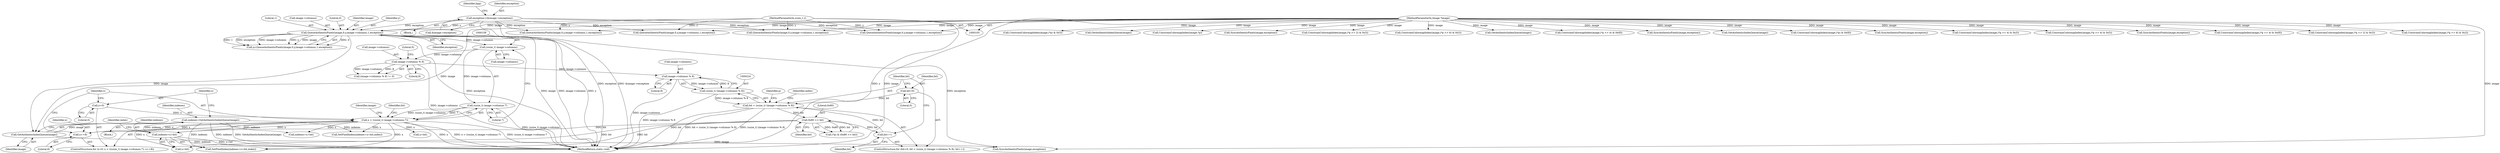 digraph "0_ImageMagick_b6ae2f9e0ab13343c0281732d479757a8e8979c7@pointer" {
"1000245" [label="(Call,indexes+x+bit)"];
"1000146" [label="(Call,indexes=GetAuthenticIndexQueue(image))"];
"1000148" [label="(Call,GetAuthenticIndexQueue(image))"];
"1000130" [label="(Call,QueueAuthenticPixels(image,0,y,image->columns,1,exception))"];
"1000108" [label="(MethodParameterIn,Image *image)"];
"1000107" [label="(MethodParameterIn,ssize_t y)"];
"1000117" [label="(Call,exception=(&image->exception))"];
"1000154" [label="(Call,x < ((ssize_t) image->columns-7))"];
"1000163" [label="(Call,x+=8)"];
"1000151" [label="(Call,x=0)"];
"1000156" [label="(Call,(ssize_t) image->columns-7)"];
"1000157" [label="(Call,(ssize_t) image->columns)"];
"1000239" [label="(Call,0x80 >> bit)"];
"1000221" [label="(Call,bit < (ssize_t) (image->columns % 8))"];
"1000218" [label="(Call,bit=0)"];
"1000230" [label="(Call,bit++)"];
"1000223" [label="(Call,(ssize_t) (image->columns % 8))"];
"1000225" [label="(Call,image->columns % 8)"];
"1000210" [label="(Call,image->columns % 8)"];
"1000133" [label="(Identifier,y)"];
"1000576" [label="(Call,ConstrainColormapIndex(image,(*p >> 4) & 0x0f))"];
"1000124" [label="(Identifier,bpp)"];
"1000241" [label="(Identifier,bit)"];
"1000226" [label="(Call,image->columns)"];
"1000275" [label="(Call,QueueAuthenticPixels(image,0,y,image->columns,1,exception))"];
"1000137" [label="(Literal,1)"];
"1000134" [label="(Call,image->columns)"];
"1000118" [label="(Identifier,exception)"];
"1000250" [label="(Identifier,index)"];
"1000127" [label="(Block,)"];
"1000132" [label="(Literal,0)"];
"1000225" [label="(Call,image->columns % 8)"];
"1000188" [label="(Call,SetPixelIndex(indexes+x+bit,index))"];
"1000246" [label="(Identifier,indexes)"];
"1000131" [label="(Identifier,image)"];
"1000222" [label="(Identifier,bit)"];
"1000165" [label="(Literal,8)"];
"1000209" [label="(Call,(image->columns % 8) != 0)"];
"1000366" [label="(Call,ConstrainColormapIndex(image,(*p >> 2) & 0x3))"];
"1000152" [label="(Identifier,x)"];
"1000212" [label="(Identifier,image)"];
"1000119" [label="(Call,&image->exception)"];
"1000230" [label="(Call,bit++)"];
"1000429" [label="(Call,ConstrainColormapIndex(image,(*p >> 6) & 0x3))"];
"1000159" [label="(Call,image->columns)"];
"1000191" [label="(Call,x+bit)"];
"1000677" [label="(Call,QueueAuthenticPixels(image,0,y,image->columns,1,exception))"];
"1000537" [label="(Call,QueueAuthenticPixels(image,0,y,image->columns,1,exception))"];
"1000162" [label="(Literal,7)"];
"1000217" [label="(ControlStructure,for (bit=0; bit < (ssize_t) (image->columns % 8); bit++))"];
"1000138" [label="(Identifier,exception)"];
"1000157" [label="(Call,(ssize_t) image->columns)"];
"1000392" [label="(Call,ConstrainColormapIndex(image,(*p) & 0x3))"];
"1000229" [label="(Literal,8)"];
"1000117" [label="(Call,exception=(&image->exception))"];
"1000189" [label="(Call,indexes+x+bit)"];
"1000555" [label="(Call,GetAuthenticIndexQueue(image))"];
"1000107" [label="(MethodParameterIn,ssize_t y)"];
"1000245" [label="(Call,indexes+x+bit)"];
"1000148" [label="(Call,GetAuthenticIndexQueue(image))"];
"1000153" [label="(Literal,0)"];
"1000154" [label="(Call,x < ((ssize_t) image->columns-7))"];
"1000713" [label="(Call,ConstrainColormapIndex(image,*p))"];
"1000151" [label="(Call,x=0)"];
"1000169" [label="(Identifier,bit)"];
"1000263" [label="(Identifier,p)"];
"1000737" [label="(Call,SyncAuthenticPixels(image,exception))"];
"1000803" [label="(MethodReturn,static void)"];
"1000499" [label="(Call,ConstrainColormapIndex(image,(*p >> 2) & 0x3))"];
"1000314" [label="(Call,ConstrainColormapIndex(image,(*p >> 6) & 0x3))"];
"1000155" [label="(Identifier,x)"];
"1000695" [label="(Call,GetAuthenticIndexQueue(image))"];
"1000746" [label="(Call,QueueAuthenticPixels(image,0,y,image->columns,1,exception))"];
"1000110" [label="(Block,)"];
"1000266" [label="(Call,SyncAuthenticPixels(image,exception))"];
"1000240" [label="(Literal,0x80)"];
"1000211" [label="(Call,image->columns)"];
"1000234" [label="(Identifier,index)"];
"1000108" [label="(MethodParameterIn,Image *image)"];
"1000244" [label="(Call,SetPixelIndex(indexes+x+bit,index))"];
"1000146" [label="(Call,indexes=GetAuthenticIndexQueue(image))"];
"1000639" [label="(Call,ConstrainColormapIndex(image,(*p >> 4) & 0x0f))"];
"1000667" [label="(Call,SyncAuthenticPixels(image,exception))"];
"1000149" [label="(Identifier,image)"];
"1000163" [label="(Call,x+=8)"];
"1000293" [label="(Call,GetAuthenticIndexQueue(image))"];
"1000223" [label="(Call,(ssize_t) (image->columns % 8))"];
"1000147" [label="(Identifier,indexes)"];
"1000602" [label="(Call,ConstrainColormapIndex(image,(*p) & 0x0f))"];
"1000798" [label="(Call,SyncAuthenticPixels(image,exception))"];
"1000464" [label="(Call,ConstrainColormapIndex(image,(*p >> 4) & 0x3))"];
"1000239" [label="(Call,0x80 >> bit)"];
"1000156" [label="(Call,(ssize_t) image->columns-7)"];
"1000128" [label="(Call,q=QueueAuthenticPixels(image,0,y,image->columns,1,exception))"];
"1000220" [label="(Literal,0)"];
"1000150" [label="(ControlStructure,for (x=0; x < ((ssize_t) image->columns-7); x+=8))"];
"1000218" [label="(Call,bit=0)"];
"1000210" [label="(Call,image->columns % 8)"];
"1000247" [label="(Call,x+bit)"];
"1000164" [label="(Identifier,x)"];
"1000219" [label="(Identifier,bit)"];
"1000214" [label="(Literal,8)"];
"1000130" [label="(Call,QueueAuthenticPixels(image,0,y,image->columns,1,exception))"];
"1000236" [label="(Call,(*p) & (0x80 >> bit))"];
"1000221" [label="(Call,bit < (ssize_t) (image->columns % 8))"];
"1000231" [label="(Identifier,bit)"];
"1000215" [label="(Literal,0)"];
"1000340" [label="(Call,ConstrainColormapIndex(image,(*p >> 4) & 0x3))"];
"1000527" [label="(Call,SyncAuthenticPixels(image,exception))"];
"1000245" -> "1000244"  [label="AST: "];
"1000245" -> "1000247"  [label="CFG: "];
"1000246" -> "1000245"  [label="AST: "];
"1000247" -> "1000245"  [label="AST: "];
"1000250" -> "1000245"  [label="CFG: "];
"1000245" -> "1000803"  [label="DDG: indexes"];
"1000245" -> "1000803"  [label="DDG: x+bit"];
"1000146" -> "1000245"  [label="DDG: indexes"];
"1000154" -> "1000245"  [label="DDG: x"];
"1000239" -> "1000245"  [label="DDG: bit"];
"1000146" -> "1000127"  [label="AST: "];
"1000146" -> "1000148"  [label="CFG: "];
"1000147" -> "1000146"  [label="AST: "];
"1000148" -> "1000146"  [label="AST: "];
"1000152" -> "1000146"  [label="CFG: "];
"1000146" -> "1000803"  [label="DDG: GetAuthenticIndexQueue(image)"];
"1000146" -> "1000803"  [label="DDG: indexes"];
"1000148" -> "1000146"  [label="DDG: image"];
"1000146" -> "1000188"  [label="DDG: indexes"];
"1000146" -> "1000189"  [label="DDG: indexes"];
"1000146" -> "1000244"  [label="DDG: indexes"];
"1000148" -> "1000149"  [label="CFG: "];
"1000149" -> "1000148"  [label="AST: "];
"1000130" -> "1000148"  [label="DDG: image"];
"1000108" -> "1000148"  [label="DDG: image"];
"1000148" -> "1000266"  [label="DDG: image"];
"1000130" -> "1000128"  [label="AST: "];
"1000130" -> "1000138"  [label="CFG: "];
"1000131" -> "1000130"  [label="AST: "];
"1000132" -> "1000130"  [label="AST: "];
"1000133" -> "1000130"  [label="AST: "];
"1000134" -> "1000130"  [label="AST: "];
"1000137" -> "1000130"  [label="AST: "];
"1000138" -> "1000130"  [label="AST: "];
"1000128" -> "1000130"  [label="CFG: "];
"1000130" -> "1000803"  [label="DDG: image->columns"];
"1000130" -> "1000803"  [label="DDG: y"];
"1000130" -> "1000803"  [label="DDG: exception"];
"1000130" -> "1000803"  [label="DDG: image"];
"1000130" -> "1000128"  [label="DDG: 0"];
"1000130" -> "1000128"  [label="DDG: 1"];
"1000130" -> "1000128"  [label="DDG: exception"];
"1000130" -> "1000128"  [label="DDG: image->columns"];
"1000130" -> "1000128"  [label="DDG: y"];
"1000130" -> "1000128"  [label="DDG: image"];
"1000108" -> "1000130"  [label="DDG: image"];
"1000107" -> "1000130"  [label="DDG: y"];
"1000117" -> "1000130"  [label="DDG: exception"];
"1000130" -> "1000157"  [label="DDG: image->columns"];
"1000130" -> "1000266"  [label="DDG: exception"];
"1000108" -> "1000105"  [label="AST: "];
"1000108" -> "1000803"  [label="DDG: image"];
"1000108" -> "1000266"  [label="DDG: image"];
"1000108" -> "1000275"  [label="DDG: image"];
"1000108" -> "1000293"  [label="DDG: image"];
"1000108" -> "1000314"  [label="DDG: image"];
"1000108" -> "1000340"  [label="DDG: image"];
"1000108" -> "1000366"  [label="DDG: image"];
"1000108" -> "1000392"  [label="DDG: image"];
"1000108" -> "1000429"  [label="DDG: image"];
"1000108" -> "1000464"  [label="DDG: image"];
"1000108" -> "1000499"  [label="DDG: image"];
"1000108" -> "1000527"  [label="DDG: image"];
"1000108" -> "1000537"  [label="DDG: image"];
"1000108" -> "1000555"  [label="DDG: image"];
"1000108" -> "1000576"  [label="DDG: image"];
"1000108" -> "1000602"  [label="DDG: image"];
"1000108" -> "1000639"  [label="DDG: image"];
"1000108" -> "1000667"  [label="DDG: image"];
"1000108" -> "1000677"  [label="DDG: image"];
"1000108" -> "1000695"  [label="DDG: image"];
"1000108" -> "1000713"  [label="DDG: image"];
"1000108" -> "1000737"  [label="DDG: image"];
"1000108" -> "1000746"  [label="DDG: image"];
"1000108" -> "1000798"  [label="DDG: image"];
"1000107" -> "1000105"  [label="AST: "];
"1000107" -> "1000803"  [label="DDG: y"];
"1000107" -> "1000275"  [label="DDG: y"];
"1000107" -> "1000537"  [label="DDG: y"];
"1000107" -> "1000677"  [label="DDG: y"];
"1000107" -> "1000746"  [label="DDG: y"];
"1000117" -> "1000110"  [label="AST: "];
"1000117" -> "1000119"  [label="CFG: "];
"1000118" -> "1000117"  [label="AST: "];
"1000119" -> "1000117"  [label="AST: "];
"1000124" -> "1000117"  [label="CFG: "];
"1000117" -> "1000803"  [label="DDG: exception"];
"1000117" -> "1000803"  [label="DDG: &image->exception"];
"1000117" -> "1000275"  [label="DDG: exception"];
"1000117" -> "1000537"  [label="DDG: exception"];
"1000117" -> "1000677"  [label="DDG: exception"];
"1000117" -> "1000746"  [label="DDG: exception"];
"1000154" -> "1000150"  [label="AST: "];
"1000154" -> "1000156"  [label="CFG: "];
"1000155" -> "1000154"  [label="AST: "];
"1000156" -> "1000154"  [label="AST: "];
"1000169" -> "1000154"  [label="CFG: "];
"1000212" -> "1000154"  [label="CFG: "];
"1000154" -> "1000803"  [label="DDG: x"];
"1000154" -> "1000803"  [label="DDG: x < ((ssize_t) image->columns-7)"];
"1000154" -> "1000803"  [label="DDG: (ssize_t) image->columns-7"];
"1000163" -> "1000154"  [label="DDG: x"];
"1000151" -> "1000154"  [label="DDG: x"];
"1000156" -> "1000154"  [label="DDG: (ssize_t) image->columns"];
"1000156" -> "1000154"  [label="DDG: 7"];
"1000154" -> "1000163"  [label="DDG: x"];
"1000154" -> "1000188"  [label="DDG: x"];
"1000154" -> "1000189"  [label="DDG: x"];
"1000154" -> "1000191"  [label="DDG: x"];
"1000154" -> "1000244"  [label="DDG: x"];
"1000154" -> "1000247"  [label="DDG: x"];
"1000163" -> "1000150"  [label="AST: "];
"1000163" -> "1000165"  [label="CFG: "];
"1000164" -> "1000163"  [label="AST: "];
"1000165" -> "1000163"  [label="AST: "];
"1000155" -> "1000163"  [label="CFG: "];
"1000151" -> "1000150"  [label="AST: "];
"1000151" -> "1000153"  [label="CFG: "];
"1000152" -> "1000151"  [label="AST: "];
"1000153" -> "1000151"  [label="AST: "];
"1000155" -> "1000151"  [label="CFG: "];
"1000156" -> "1000162"  [label="CFG: "];
"1000157" -> "1000156"  [label="AST: "];
"1000162" -> "1000156"  [label="AST: "];
"1000156" -> "1000803"  [label="DDG: (ssize_t) image->columns"];
"1000157" -> "1000156"  [label="DDG: image->columns"];
"1000157" -> "1000159"  [label="CFG: "];
"1000158" -> "1000157"  [label="AST: "];
"1000159" -> "1000157"  [label="AST: "];
"1000162" -> "1000157"  [label="CFG: "];
"1000157" -> "1000210"  [label="DDG: image->columns"];
"1000239" -> "1000236"  [label="AST: "];
"1000239" -> "1000241"  [label="CFG: "];
"1000240" -> "1000239"  [label="AST: "];
"1000241" -> "1000239"  [label="AST: "];
"1000236" -> "1000239"  [label="CFG: "];
"1000239" -> "1000230"  [label="DDG: bit"];
"1000239" -> "1000236"  [label="DDG: 0x80"];
"1000239" -> "1000236"  [label="DDG: bit"];
"1000221" -> "1000239"  [label="DDG: bit"];
"1000239" -> "1000244"  [label="DDG: bit"];
"1000239" -> "1000247"  [label="DDG: bit"];
"1000221" -> "1000217"  [label="AST: "];
"1000221" -> "1000223"  [label="CFG: "];
"1000222" -> "1000221"  [label="AST: "];
"1000223" -> "1000221"  [label="AST: "];
"1000234" -> "1000221"  [label="CFG: "];
"1000263" -> "1000221"  [label="CFG: "];
"1000221" -> "1000803"  [label="DDG: bit < (ssize_t) (image->columns % 8)"];
"1000221" -> "1000803"  [label="DDG: (ssize_t) (image->columns % 8)"];
"1000221" -> "1000803"  [label="DDG: bit"];
"1000218" -> "1000221"  [label="DDG: bit"];
"1000230" -> "1000221"  [label="DDG: bit"];
"1000223" -> "1000221"  [label="DDG: image->columns % 8"];
"1000218" -> "1000217"  [label="AST: "];
"1000218" -> "1000220"  [label="CFG: "];
"1000219" -> "1000218"  [label="AST: "];
"1000220" -> "1000218"  [label="AST: "];
"1000222" -> "1000218"  [label="CFG: "];
"1000230" -> "1000217"  [label="AST: "];
"1000230" -> "1000231"  [label="CFG: "];
"1000231" -> "1000230"  [label="AST: "];
"1000222" -> "1000230"  [label="CFG: "];
"1000223" -> "1000225"  [label="CFG: "];
"1000224" -> "1000223"  [label="AST: "];
"1000225" -> "1000223"  [label="AST: "];
"1000223" -> "1000803"  [label="DDG: image->columns % 8"];
"1000225" -> "1000223"  [label="DDG: image->columns"];
"1000225" -> "1000223"  [label="DDG: 8"];
"1000225" -> "1000229"  [label="CFG: "];
"1000226" -> "1000225"  [label="AST: "];
"1000229" -> "1000225"  [label="AST: "];
"1000225" -> "1000803"  [label="DDG: image->columns"];
"1000210" -> "1000225"  [label="DDG: image->columns"];
"1000210" -> "1000209"  [label="AST: "];
"1000210" -> "1000214"  [label="CFG: "];
"1000211" -> "1000210"  [label="AST: "];
"1000214" -> "1000210"  [label="AST: "];
"1000215" -> "1000210"  [label="CFG: "];
"1000210" -> "1000803"  [label="DDG: image->columns"];
"1000210" -> "1000209"  [label="DDG: image->columns"];
"1000210" -> "1000209"  [label="DDG: 8"];
}
